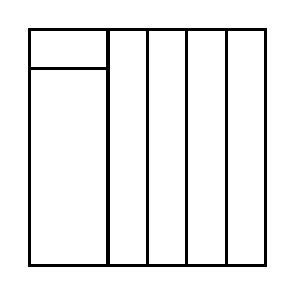 \begin{tikzpicture}[very thick, scale=.5]
    \draw (0,5) rectangle (2,6);
    \draw (0,0) rectangle (2,5);
    \draw (2,0) rectangle (3,6);
    \draw (3,0) rectangle (4,6);
    \draw (4,0) rectangle (5,6);
    \draw (5,0) rectangle (6,6);
\end{tikzpicture}
